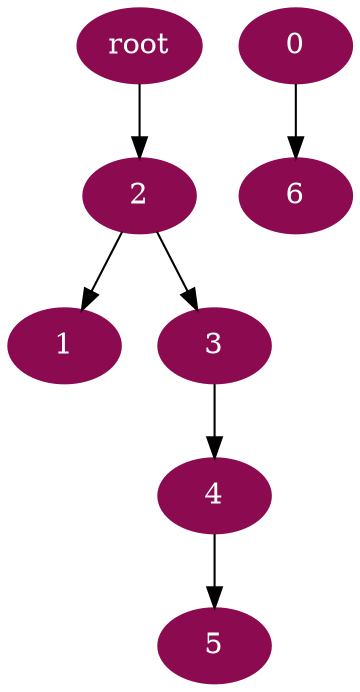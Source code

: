 digraph G {
node [color=deeppink4, style=filled, fontcolor=white];
2 -> 1;
"root" -> 2;
2 -> 3;
3 -> 4;
4 -> 5;
0 -> 6;
}

